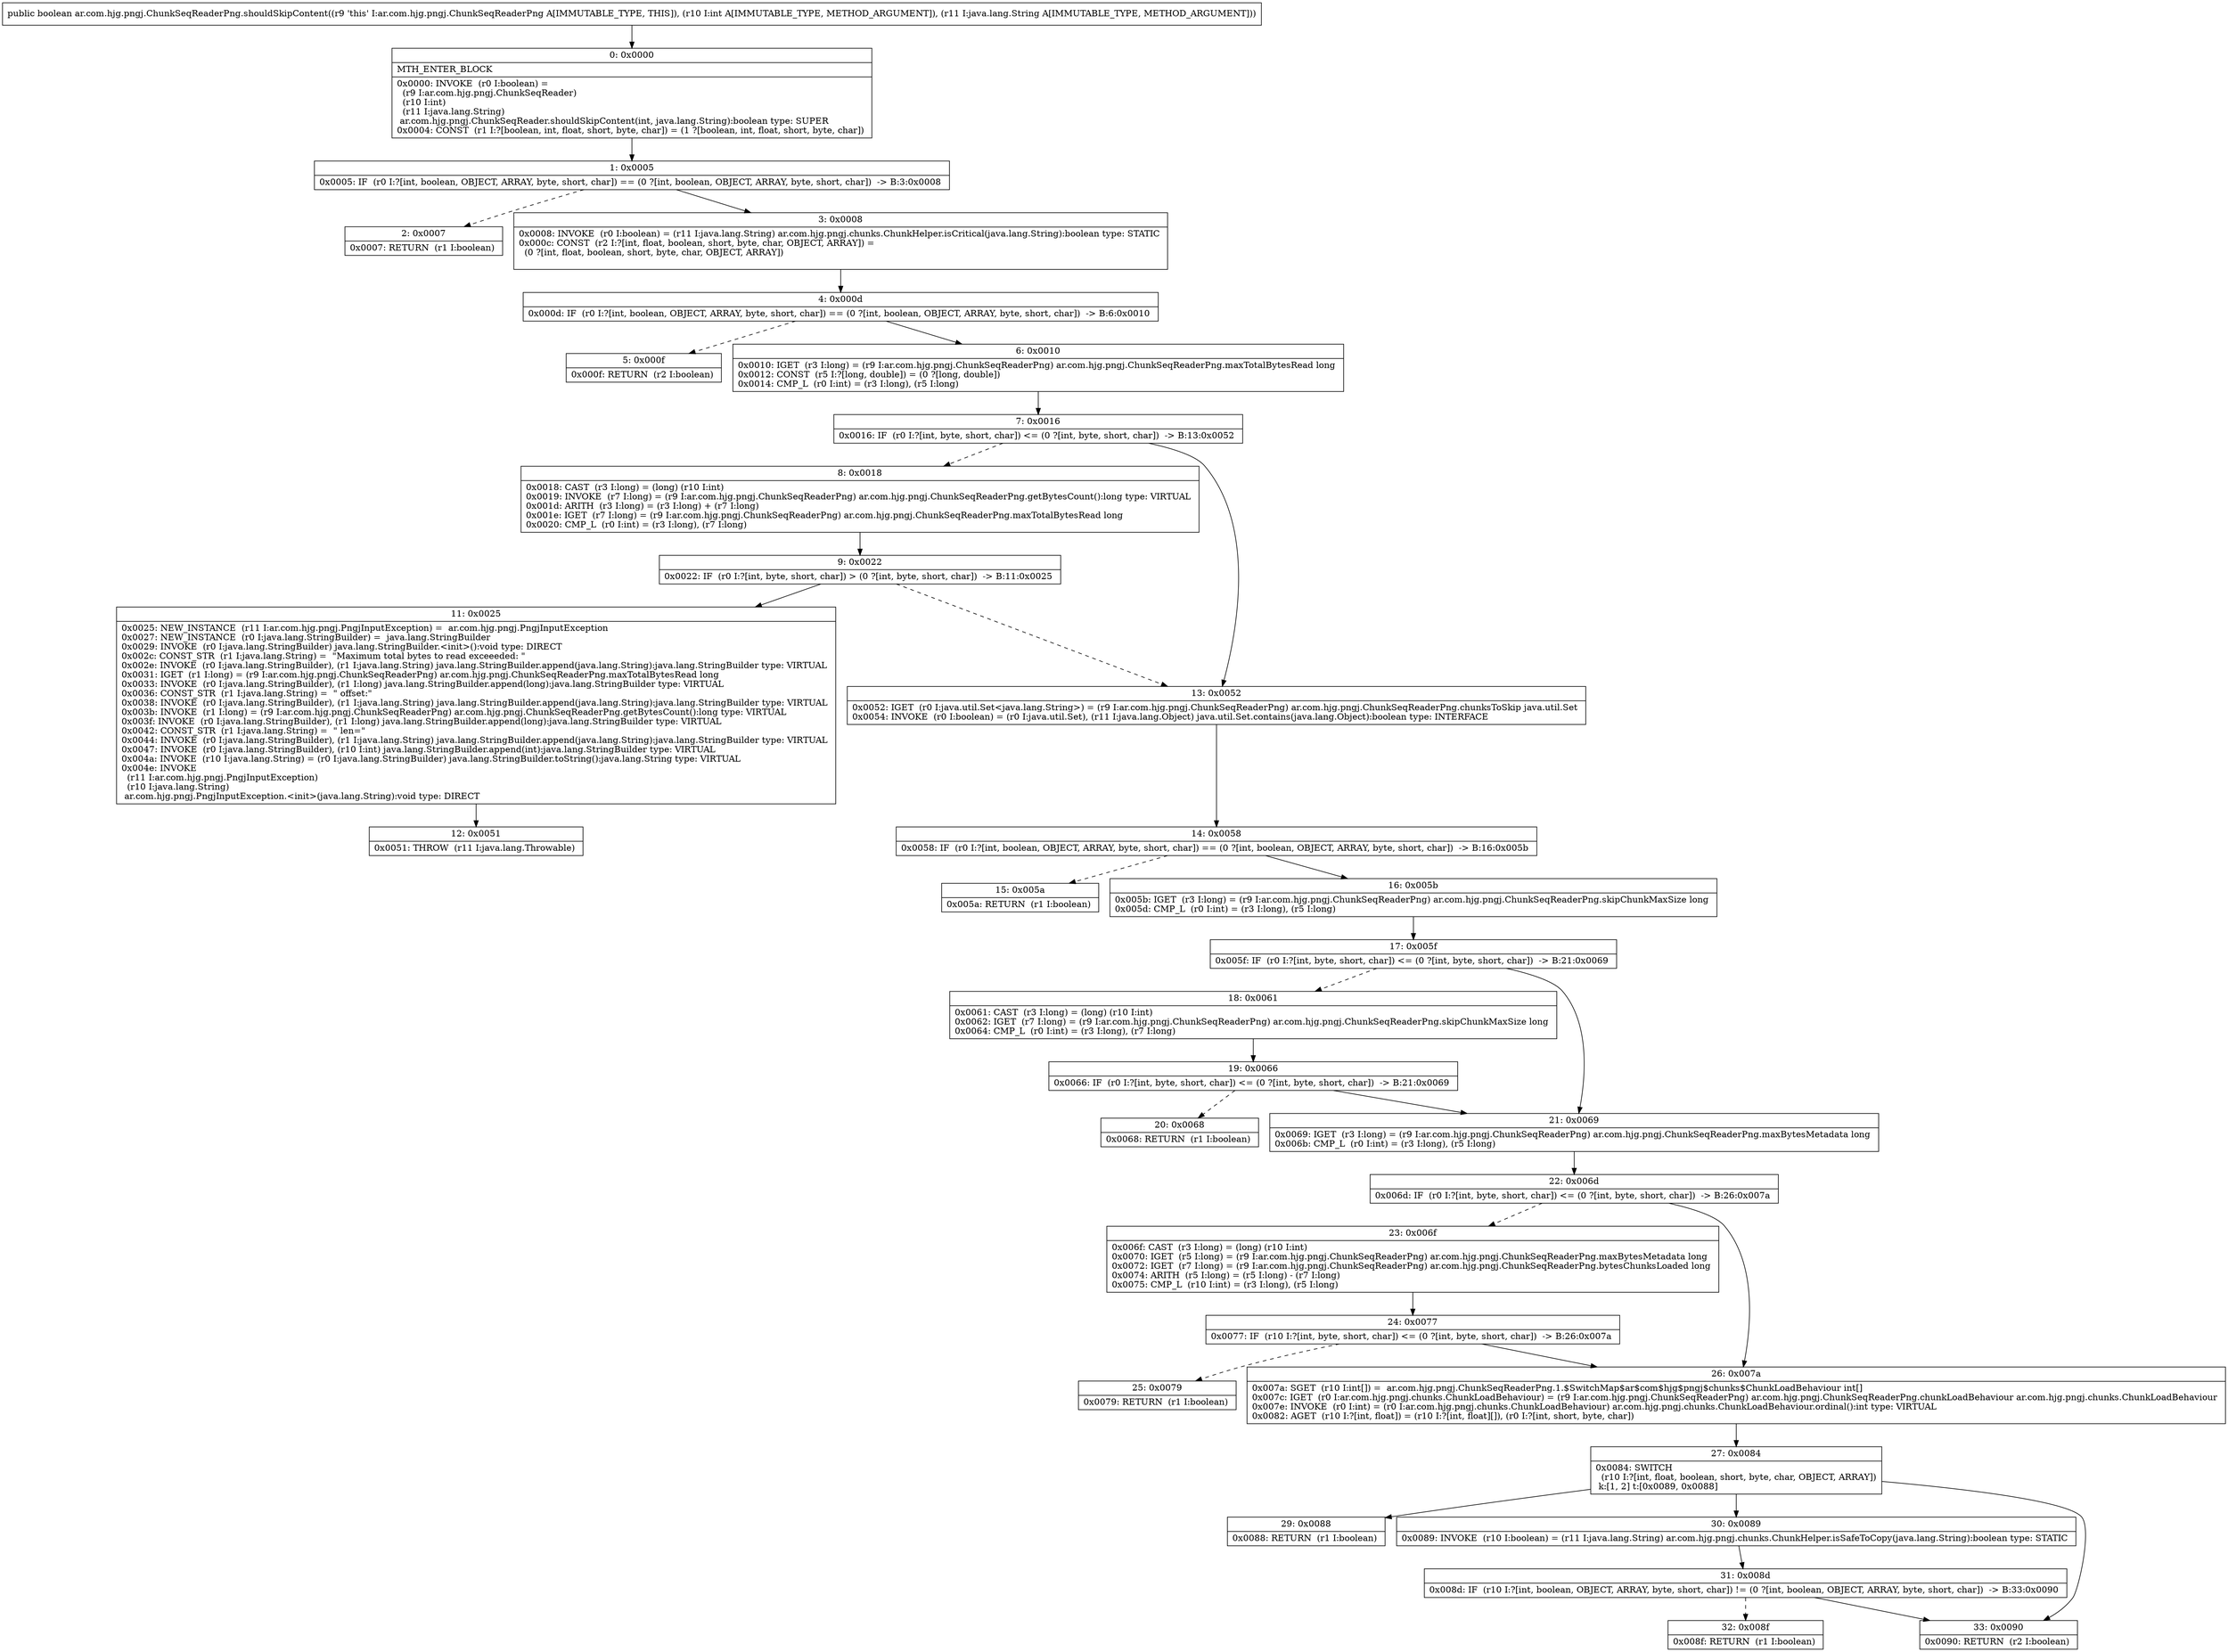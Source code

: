 digraph "CFG forar.com.hjg.pngj.ChunkSeqReaderPng.shouldSkipContent(ILjava\/lang\/String;)Z" {
Node_0 [shape=record,label="{0\:\ 0x0000|MTH_ENTER_BLOCK\l|0x0000: INVOKE  (r0 I:boolean) = \l  (r9 I:ar.com.hjg.pngj.ChunkSeqReader)\l  (r10 I:int)\l  (r11 I:java.lang.String)\l ar.com.hjg.pngj.ChunkSeqReader.shouldSkipContent(int, java.lang.String):boolean type: SUPER \l0x0004: CONST  (r1 I:?[boolean, int, float, short, byte, char]) = (1 ?[boolean, int, float, short, byte, char]) \l}"];
Node_1 [shape=record,label="{1\:\ 0x0005|0x0005: IF  (r0 I:?[int, boolean, OBJECT, ARRAY, byte, short, char]) == (0 ?[int, boolean, OBJECT, ARRAY, byte, short, char])  \-\> B:3:0x0008 \l}"];
Node_2 [shape=record,label="{2\:\ 0x0007|0x0007: RETURN  (r1 I:boolean) \l}"];
Node_3 [shape=record,label="{3\:\ 0x0008|0x0008: INVOKE  (r0 I:boolean) = (r11 I:java.lang.String) ar.com.hjg.pngj.chunks.ChunkHelper.isCritical(java.lang.String):boolean type: STATIC \l0x000c: CONST  (r2 I:?[int, float, boolean, short, byte, char, OBJECT, ARRAY]) = \l  (0 ?[int, float, boolean, short, byte, char, OBJECT, ARRAY])\l \l}"];
Node_4 [shape=record,label="{4\:\ 0x000d|0x000d: IF  (r0 I:?[int, boolean, OBJECT, ARRAY, byte, short, char]) == (0 ?[int, boolean, OBJECT, ARRAY, byte, short, char])  \-\> B:6:0x0010 \l}"];
Node_5 [shape=record,label="{5\:\ 0x000f|0x000f: RETURN  (r2 I:boolean) \l}"];
Node_6 [shape=record,label="{6\:\ 0x0010|0x0010: IGET  (r3 I:long) = (r9 I:ar.com.hjg.pngj.ChunkSeqReaderPng) ar.com.hjg.pngj.ChunkSeqReaderPng.maxTotalBytesRead long \l0x0012: CONST  (r5 I:?[long, double]) = (0 ?[long, double]) \l0x0014: CMP_L  (r0 I:int) = (r3 I:long), (r5 I:long) \l}"];
Node_7 [shape=record,label="{7\:\ 0x0016|0x0016: IF  (r0 I:?[int, byte, short, char]) \<= (0 ?[int, byte, short, char])  \-\> B:13:0x0052 \l}"];
Node_8 [shape=record,label="{8\:\ 0x0018|0x0018: CAST  (r3 I:long) = (long) (r10 I:int) \l0x0019: INVOKE  (r7 I:long) = (r9 I:ar.com.hjg.pngj.ChunkSeqReaderPng) ar.com.hjg.pngj.ChunkSeqReaderPng.getBytesCount():long type: VIRTUAL \l0x001d: ARITH  (r3 I:long) = (r3 I:long) + (r7 I:long) \l0x001e: IGET  (r7 I:long) = (r9 I:ar.com.hjg.pngj.ChunkSeqReaderPng) ar.com.hjg.pngj.ChunkSeqReaderPng.maxTotalBytesRead long \l0x0020: CMP_L  (r0 I:int) = (r3 I:long), (r7 I:long) \l}"];
Node_9 [shape=record,label="{9\:\ 0x0022|0x0022: IF  (r0 I:?[int, byte, short, char]) \> (0 ?[int, byte, short, char])  \-\> B:11:0x0025 \l}"];
Node_11 [shape=record,label="{11\:\ 0x0025|0x0025: NEW_INSTANCE  (r11 I:ar.com.hjg.pngj.PngjInputException) =  ar.com.hjg.pngj.PngjInputException \l0x0027: NEW_INSTANCE  (r0 I:java.lang.StringBuilder) =  java.lang.StringBuilder \l0x0029: INVOKE  (r0 I:java.lang.StringBuilder) java.lang.StringBuilder.\<init\>():void type: DIRECT \l0x002c: CONST_STR  (r1 I:java.lang.String) =  \"Maximum total bytes to read exceeeded: \" \l0x002e: INVOKE  (r0 I:java.lang.StringBuilder), (r1 I:java.lang.String) java.lang.StringBuilder.append(java.lang.String):java.lang.StringBuilder type: VIRTUAL \l0x0031: IGET  (r1 I:long) = (r9 I:ar.com.hjg.pngj.ChunkSeqReaderPng) ar.com.hjg.pngj.ChunkSeqReaderPng.maxTotalBytesRead long \l0x0033: INVOKE  (r0 I:java.lang.StringBuilder), (r1 I:long) java.lang.StringBuilder.append(long):java.lang.StringBuilder type: VIRTUAL \l0x0036: CONST_STR  (r1 I:java.lang.String) =  \" offset:\" \l0x0038: INVOKE  (r0 I:java.lang.StringBuilder), (r1 I:java.lang.String) java.lang.StringBuilder.append(java.lang.String):java.lang.StringBuilder type: VIRTUAL \l0x003b: INVOKE  (r1 I:long) = (r9 I:ar.com.hjg.pngj.ChunkSeqReaderPng) ar.com.hjg.pngj.ChunkSeqReaderPng.getBytesCount():long type: VIRTUAL \l0x003f: INVOKE  (r0 I:java.lang.StringBuilder), (r1 I:long) java.lang.StringBuilder.append(long):java.lang.StringBuilder type: VIRTUAL \l0x0042: CONST_STR  (r1 I:java.lang.String) =  \" len=\" \l0x0044: INVOKE  (r0 I:java.lang.StringBuilder), (r1 I:java.lang.String) java.lang.StringBuilder.append(java.lang.String):java.lang.StringBuilder type: VIRTUAL \l0x0047: INVOKE  (r0 I:java.lang.StringBuilder), (r10 I:int) java.lang.StringBuilder.append(int):java.lang.StringBuilder type: VIRTUAL \l0x004a: INVOKE  (r10 I:java.lang.String) = (r0 I:java.lang.StringBuilder) java.lang.StringBuilder.toString():java.lang.String type: VIRTUAL \l0x004e: INVOKE  \l  (r11 I:ar.com.hjg.pngj.PngjInputException)\l  (r10 I:java.lang.String)\l ar.com.hjg.pngj.PngjInputException.\<init\>(java.lang.String):void type: DIRECT \l}"];
Node_12 [shape=record,label="{12\:\ 0x0051|0x0051: THROW  (r11 I:java.lang.Throwable) \l}"];
Node_13 [shape=record,label="{13\:\ 0x0052|0x0052: IGET  (r0 I:java.util.Set\<java.lang.String\>) = (r9 I:ar.com.hjg.pngj.ChunkSeqReaderPng) ar.com.hjg.pngj.ChunkSeqReaderPng.chunksToSkip java.util.Set \l0x0054: INVOKE  (r0 I:boolean) = (r0 I:java.util.Set), (r11 I:java.lang.Object) java.util.Set.contains(java.lang.Object):boolean type: INTERFACE \l}"];
Node_14 [shape=record,label="{14\:\ 0x0058|0x0058: IF  (r0 I:?[int, boolean, OBJECT, ARRAY, byte, short, char]) == (0 ?[int, boolean, OBJECT, ARRAY, byte, short, char])  \-\> B:16:0x005b \l}"];
Node_15 [shape=record,label="{15\:\ 0x005a|0x005a: RETURN  (r1 I:boolean) \l}"];
Node_16 [shape=record,label="{16\:\ 0x005b|0x005b: IGET  (r3 I:long) = (r9 I:ar.com.hjg.pngj.ChunkSeqReaderPng) ar.com.hjg.pngj.ChunkSeqReaderPng.skipChunkMaxSize long \l0x005d: CMP_L  (r0 I:int) = (r3 I:long), (r5 I:long) \l}"];
Node_17 [shape=record,label="{17\:\ 0x005f|0x005f: IF  (r0 I:?[int, byte, short, char]) \<= (0 ?[int, byte, short, char])  \-\> B:21:0x0069 \l}"];
Node_18 [shape=record,label="{18\:\ 0x0061|0x0061: CAST  (r3 I:long) = (long) (r10 I:int) \l0x0062: IGET  (r7 I:long) = (r9 I:ar.com.hjg.pngj.ChunkSeqReaderPng) ar.com.hjg.pngj.ChunkSeqReaderPng.skipChunkMaxSize long \l0x0064: CMP_L  (r0 I:int) = (r3 I:long), (r7 I:long) \l}"];
Node_19 [shape=record,label="{19\:\ 0x0066|0x0066: IF  (r0 I:?[int, byte, short, char]) \<= (0 ?[int, byte, short, char])  \-\> B:21:0x0069 \l}"];
Node_20 [shape=record,label="{20\:\ 0x0068|0x0068: RETURN  (r1 I:boolean) \l}"];
Node_21 [shape=record,label="{21\:\ 0x0069|0x0069: IGET  (r3 I:long) = (r9 I:ar.com.hjg.pngj.ChunkSeqReaderPng) ar.com.hjg.pngj.ChunkSeqReaderPng.maxBytesMetadata long \l0x006b: CMP_L  (r0 I:int) = (r3 I:long), (r5 I:long) \l}"];
Node_22 [shape=record,label="{22\:\ 0x006d|0x006d: IF  (r0 I:?[int, byte, short, char]) \<= (0 ?[int, byte, short, char])  \-\> B:26:0x007a \l}"];
Node_23 [shape=record,label="{23\:\ 0x006f|0x006f: CAST  (r3 I:long) = (long) (r10 I:int) \l0x0070: IGET  (r5 I:long) = (r9 I:ar.com.hjg.pngj.ChunkSeqReaderPng) ar.com.hjg.pngj.ChunkSeqReaderPng.maxBytesMetadata long \l0x0072: IGET  (r7 I:long) = (r9 I:ar.com.hjg.pngj.ChunkSeqReaderPng) ar.com.hjg.pngj.ChunkSeqReaderPng.bytesChunksLoaded long \l0x0074: ARITH  (r5 I:long) = (r5 I:long) \- (r7 I:long) \l0x0075: CMP_L  (r10 I:int) = (r3 I:long), (r5 I:long) \l}"];
Node_24 [shape=record,label="{24\:\ 0x0077|0x0077: IF  (r10 I:?[int, byte, short, char]) \<= (0 ?[int, byte, short, char])  \-\> B:26:0x007a \l}"];
Node_25 [shape=record,label="{25\:\ 0x0079|0x0079: RETURN  (r1 I:boolean) \l}"];
Node_26 [shape=record,label="{26\:\ 0x007a|0x007a: SGET  (r10 I:int[]) =  ar.com.hjg.pngj.ChunkSeqReaderPng.1.$SwitchMap$ar$com$hjg$pngj$chunks$ChunkLoadBehaviour int[] \l0x007c: IGET  (r0 I:ar.com.hjg.pngj.chunks.ChunkLoadBehaviour) = (r9 I:ar.com.hjg.pngj.ChunkSeqReaderPng) ar.com.hjg.pngj.ChunkSeqReaderPng.chunkLoadBehaviour ar.com.hjg.pngj.chunks.ChunkLoadBehaviour \l0x007e: INVOKE  (r0 I:int) = (r0 I:ar.com.hjg.pngj.chunks.ChunkLoadBehaviour) ar.com.hjg.pngj.chunks.ChunkLoadBehaviour.ordinal():int type: VIRTUAL \l0x0082: AGET  (r10 I:?[int, float]) = (r10 I:?[int, float][]), (r0 I:?[int, short, byte, char]) \l}"];
Node_27 [shape=record,label="{27\:\ 0x0084|0x0084: SWITCH  \l  (r10 I:?[int, float, boolean, short, byte, char, OBJECT, ARRAY])\l k:[1, 2] t:[0x0089, 0x0088] \l}"];
Node_29 [shape=record,label="{29\:\ 0x0088|0x0088: RETURN  (r1 I:boolean) \l}"];
Node_30 [shape=record,label="{30\:\ 0x0089|0x0089: INVOKE  (r10 I:boolean) = (r11 I:java.lang.String) ar.com.hjg.pngj.chunks.ChunkHelper.isSafeToCopy(java.lang.String):boolean type: STATIC \l}"];
Node_31 [shape=record,label="{31\:\ 0x008d|0x008d: IF  (r10 I:?[int, boolean, OBJECT, ARRAY, byte, short, char]) != (0 ?[int, boolean, OBJECT, ARRAY, byte, short, char])  \-\> B:33:0x0090 \l}"];
Node_32 [shape=record,label="{32\:\ 0x008f|0x008f: RETURN  (r1 I:boolean) \l}"];
Node_33 [shape=record,label="{33\:\ 0x0090|0x0090: RETURN  (r2 I:boolean) \l}"];
MethodNode[shape=record,label="{public boolean ar.com.hjg.pngj.ChunkSeqReaderPng.shouldSkipContent((r9 'this' I:ar.com.hjg.pngj.ChunkSeqReaderPng A[IMMUTABLE_TYPE, THIS]), (r10 I:int A[IMMUTABLE_TYPE, METHOD_ARGUMENT]), (r11 I:java.lang.String A[IMMUTABLE_TYPE, METHOD_ARGUMENT])) }"];
MethodNode -> Node_0;
Node_0 -> Node_1;
Node_1 -> Node_2[style=dashed];
Node_1 -> Node_3;
Node_3 -> Node_4;
Node_4 -> Node_5[style=dashed];
Node_4 -> Node_6;
Node_6 -> Node_7;
Node_7 -> Node_8[style=dashed];
Node_7 -> Node_13;
Node_8 -> Node_9;
Node_9 -> Node_11;
Node_9 -> Node_13[style=dashed];
Node_11 -> Node_12;
Node_13 -> Node_14;
Node_14 -> Node_15[style=dashed];
Node_14 -> Node_16;
Node_16 -> Node_17;
Node_17 -> Node_18[style=dashed];
Node_17 -> Node_21;
Node_18 -> Node_19;
Node_19 -> Node_20[style=dashed];
Node_19 -> Node_21;
Node_21 -> Node_22;
Node_22 -> Node_23[style=dashed];
Node_22 -> Node_26;
Node_23 -> Node_24;
Node_24 -> Node_25[style=dashed];
Node_24 -> Node_26;
Node_26 -> Node_27;
Node_27 -> Node_29;
Node_27 -> Node_30;
Node_27 -> Node_33;
Node_30 -> Node_31;
Node_31 -> Node_32[style=dashed];
Node_31 -> Node_33;
}

